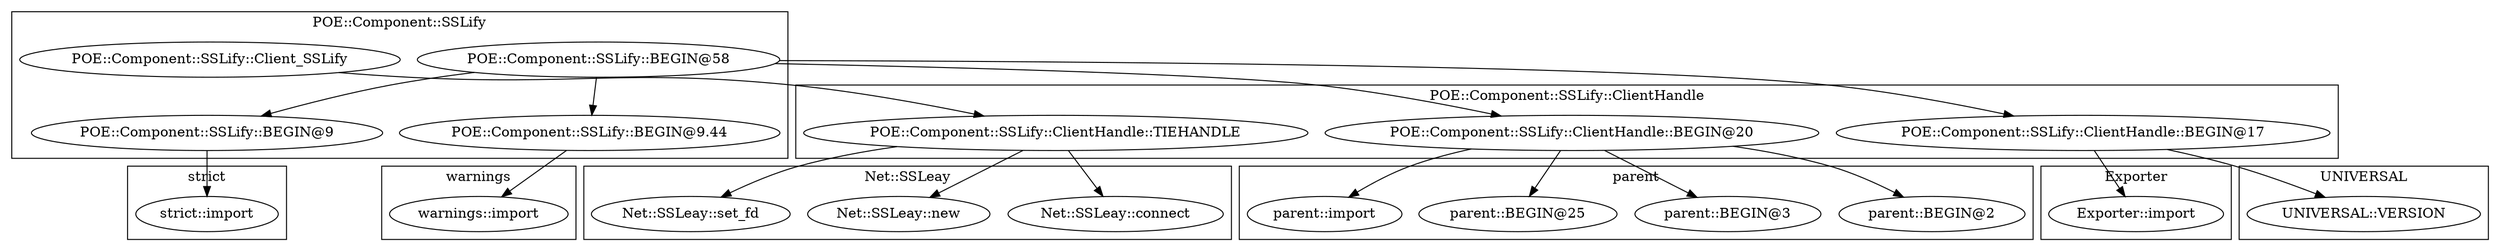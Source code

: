 digraph {
graph [overlap=false]
subgraph cluster_POE_Component_SSLify_ClientHandle {
	label="POE::Component::SSLify::ClientHandle";
	"POE::Component::SSLify::ClientHandle::TIEHANDLE";
	"POE::Component::SSLify::ClientHandle::BEGIN@20";
	"POE::Component::SSLify::ClientHandle::BEGIN@17";
}
subgraph cluster_Exporter {
	label="Exporter";
	"Exporter::import";
}
subgraph cluster_Net_SSLeay {
	label="Net::SSLeay";
	"Net::SSLeay::new";
	"Net::SSLeay::set_fd";
	"Net::SSLeay::connect";
}
subgraph cluster_POE_Component_SSLify {
	label="POE::Component::SSLify";
	"POE::Component::SSLify::BEGIN@9";
	"POE::Component::SSLify::BEGIN@58";
	"POE::Component::SSLify::Client_SSLify";
	"POE::Component::SSLify::BEGIN@9.44";
}
subgraph cluster_strict {
	label="strict";
	"strict::import";
}
subgraph cluster_UNIVERSAL {
	label="UNIVERSAL";
	"UNIVERSAL::VERSION";
}
subgraph cluster_parent {
	label="parent";
	"parent::BEGIN@25";
	"parent::import";
	"parent::BEGIN@2";
	"parent::BEGIN@3";
}
subgraph cluster_warnings {
	label="warnings";
	"warnings::import";
}
"POE::Component::SSLify::ClientHandle::TIEHANDLE" -> "Net::SSLeay::set_fd";
"POE::Component::SSLify::ClientHandle::BEGIN@20" -> "parent::BEGIN@2";
"POE::Component::SSLify::Client_SSLify" -> "POE::Component::SSLify::ClientHandle::TIEHANDLE";
"POE::Component::SSLify::BEGIN@9.44" -> "warnings::import";
"POE::Component::SSLify::ClientHandle::BEGIN@20" -> "parent::import";
"POE::Component::SSLify::BEGIN@58" -> "POE::Component::SSLify::BEGIN@9.44";
"POE::Component::SSLify::ClientHandle::TIEHANDLE" -> "Net::SSLeay::new";
"POE::Component::SSLify::ClientHandle::BEGIN@20" -> "parent::BEGIN@3";
"POE::Component::SSLify::ClientHandle::BEGIN@17" -> "UNIVERSAL::VERSION";
"POE::Component::SSLify::BEGIN@58" -> "POE::Component::SSLify::BEGIN@9";
"POE::Component::SSLify::BEGIN@9" -> "strict::import";
"POE::Component::SSLify::ClientHandle::TIEHANDLE" -> "Net::SSLeay::connect";
"POE::Component::SSLify::ClientHandle::BEGIN@20" -> "parent::BEGIN@25";
"POE::Component::SSLify::BEGIN@58" -> "POE::Component::SSLify::ClientHandle::BEGIN@17";
"POE::Component::SSLify::BEGIN@58" -> "POE::Component::SSLify::ClientHandle::BEGIN@20";
"POE::Component::SSLify::ClientHandle::BEGIN@17" -> "Exporter::import";
}
